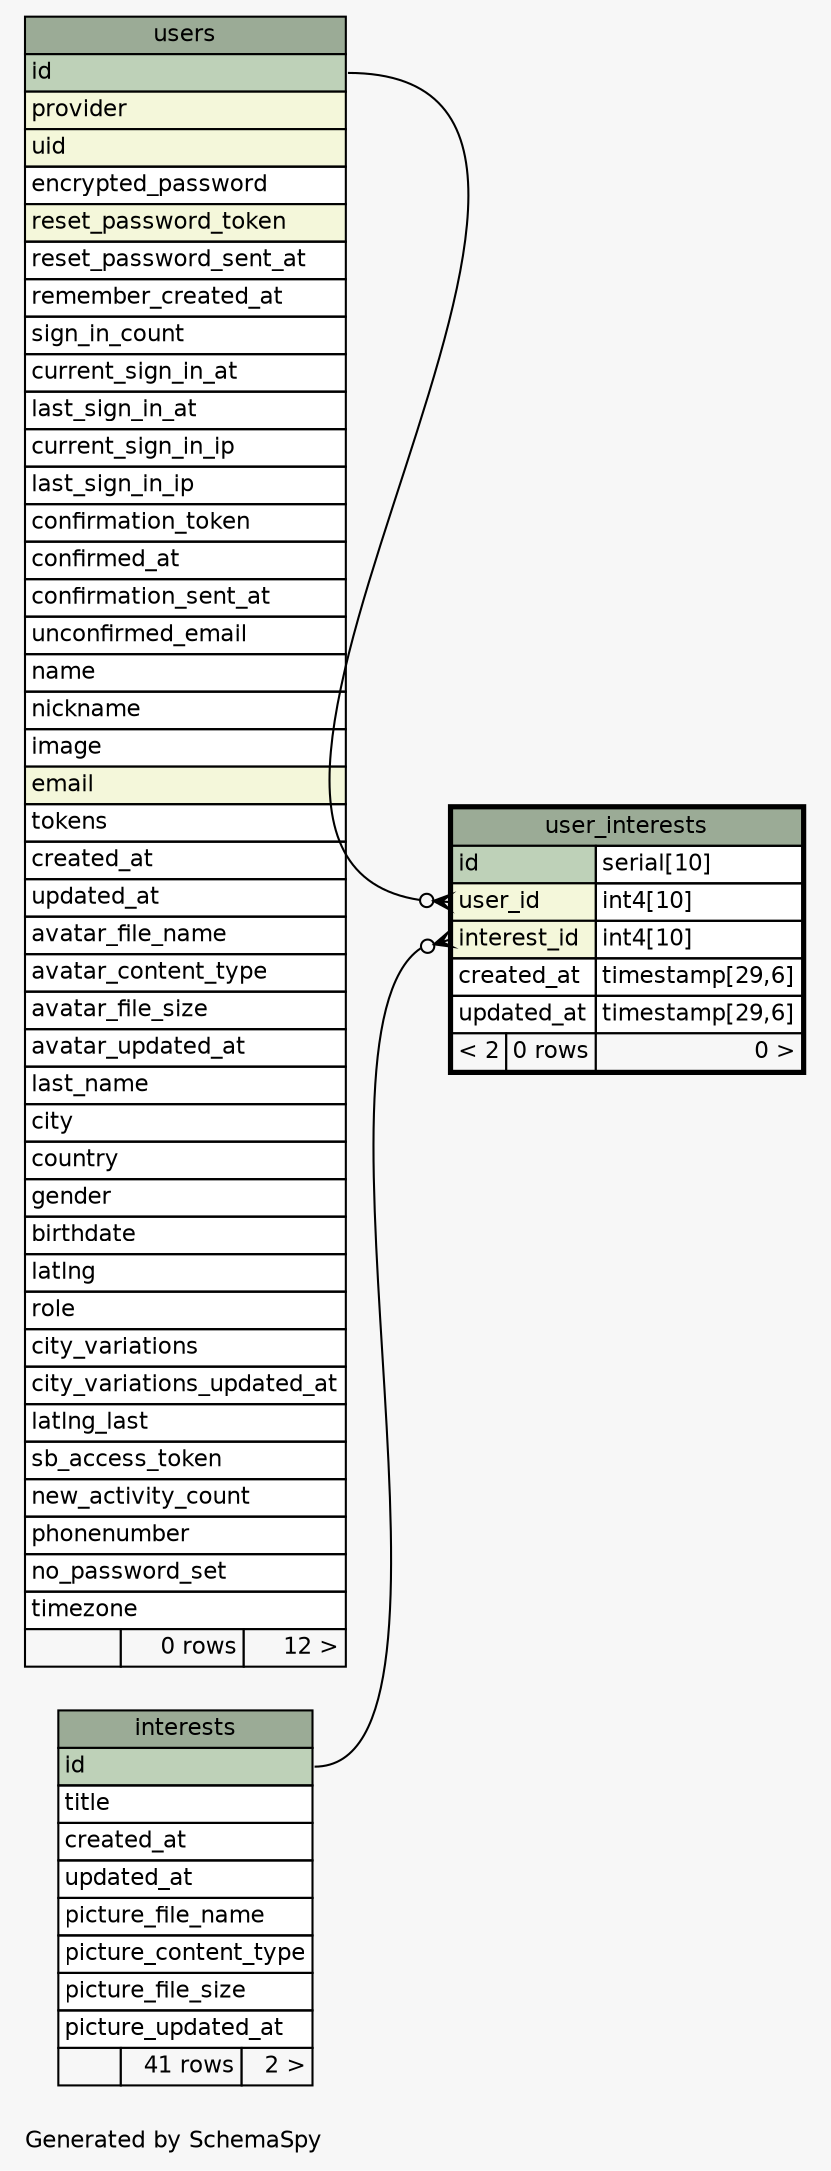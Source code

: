 // dot 2.38.0 on Linux 4.13.0-32-generic
// SchemaSpy rev 590
digraph "oneDegreeRelationshipsDiagram" {
  graph [
    rankdir="RL"
    bgcolor="#f7f7f7"
    label="\nGenerated by SchemaSpy"
    labeljust="l"
    nodesep="0.18"
    ranksep="0.46"
    fontname="Helvetica"
    fontsize="11"
  ];
  node [
    fontname="Helvetica"
    fontsize="11"
    shape="plaintext"
  ];
  edge [
    arrowsize="0.8"
  ];
  "user_interests":"interest_id":w -> "interests":"id":e [arrowhead=none dir=back arrowtail=crowodot];
  "user_interests":"user_id":w -> "users":"id":e [arrowhead=none dir=back arrowtail=crowodot];
  "interests" [
    label=<
    <TABLE BORDER="0" CELLBORDER="1" CELLSPACING="0" BGCOLOR="#ffffff">
      <TR><TD COLSPAN="3" BGCOLOR="#9bab96" ALIGN="CENTER">interests</TD></TR>
      <TR><TD PORT="id" COLSPAN="3" BGCOLOR="#bed1b8" ALIGN="LEFT">id</TD></TR>
      <TR><TD PORT="title" COLSPAN="3" ALIGN="LEFT">title</TD></TR>
      <TR><TD PORT="created_at" COLSPAN="3" ALIGN="LEFT">created_at</TD></TR>
      <TR><TD PORT="updated_at" COLSPAN="3" ALIGN="LEFT">updated_at</TD></TR>
      <TR><TD PORT="picture_file_name" COLSPAN="3" ALIGN="LEFT">picture_file_name</TD></TR>
      <TR><TD PORT="picture_content_type" COLSPAN="3" ALIGN="LEFT">picture_content_type</TD></TR>
      <TR><TD PORT="picture_file_size" COLSPAN="3" ALIGN="LEFT">picture_file_size</TD></TR>
      <TR><TD PORT="picture_updated_at" COLSPAN="3" ALIGN="LEFT">picture_updated_at</TD></TR>
      <TR><TD ALIGN="LEFT" BGCOLOR="#f7f7f7">  </TD><TD ALIGN="RIGHT" BGCOLOR="#f7f7f7">41 rows</TD><TD ALIGN="RIGHT" BGCOLOR="#f7f7f7">2 &gt;</TD></TR>
    </TABLE>>
    URL="interests.html"
    tooltip="interests"
  ];
  "user_interests" [
    label=<
    <TABLE BORDER="2" CELLBORDER="1" CELLSPACING="0" BGCOLOR="#ffffff">
      <TR><TD COLSPAN="3" BGCOLOR="#9bab96" ALIGN="CENTER">user_interests</TD></TR>
      <TR><TD PORT="id" COLSPAN="2" BGCOLOR="#bed1b8" ALIGN="LEFT">id</TD><TD PORT="id.type" ALIGN="LEFT">serial[10]</TD></TR>
      <TR><TD PORT="user_id" COLSPAN="2" BGCOLOR="#f4f7da" ALIGN="LEFT">user_id</TD><TD PORT="user_id.type" ALIGN="LEFT">int4[10]</TD></TR>
      <TR><TD PORT="interest_id" COLSPAN="2" BGCOLOR="#f4f7da" ALIGN="LEFT">interest_id</TD><TD PORT="interest_id.type" ALIGN="LEFT">int4[10]</TD></TR>
      <TR><TD PORT="created_at" COLSPAN="2" ALIGN="LEFT">created_at</TD><TD PORT="created_at.type" ALIGN="LEFT">timestamp[29,6]</TD></TR>
      <TR><TD PORT="updated_at" COLSPAN="2" ALIGN="LEFT">updated_at</TD><TD PORT="updated_at.type" ALIGN="LEFT">timestamp[29,6]</TD></TR>
      <TR><TD ALIGN="LEFT" BGCOLOR="#f7f7f7">&lt; 2</TD><TD ALIGN="RIGHT" BGCOLOR="#f7f7f7">0 rows</TD><TD ALIGN="RIGHT" BGCOLOR="#f7f7f7">0 &gt;</TD></TR>
    </TABLE>>
    URL="user_interests.html"
    tooltip="user_interests"
  ];
  "users" [
    label=<
    <TABLE BORDER="0" CELLBORDER="1" CELLSPACING="0" BGCOLOR="#ffffff">
      <TR><TD COLSPAN="3" BGCOLOR="#9bab96" ALIGN="CENTER">users</TD></TR>
      <TR><TD PORT="id" COLSPAN="3" BGCOLOR="#bed1b8" ALIGN="LEFT">id</TD></TR>
      <TR><TD PORT="provider" COLSPAN="3" BGCOLOR="#f4f7da" ALIGN="LEFT">provider</TD></TR>
      <TR><TD PORT="uid" COLSPAN="3" BGCOLOR="#f4f7da" ALIGN="LEFT">uid</TD></TR>
      <TR><TD PORT="encrypted_password" COLSPAN="3" ALIGN="LEFT">encrypted_password</TD></TR>
      <TR><TD PORT="reset_password_token" COLSPAN="3" BGCOLOR="#f4f7da" ALIGN="LEFT">reset_password_token</TD></TR>
      <TR><TD PORT="reset_password_sent_at" COLSPAN="3" ALIGN="LEFT">reset_password_sent_at</TD></TR>
      <TR><TD PORT="remember_created_at" COLSPAN="3" ALIGN="LEFT">remember_created_at</TD></TR>
      <TR><TD PORT="sign_in_count" COLSPAN="3" ALIGN="LEFT">sign_in_count</TD></TR>
      <TR><TD PORT="current_sign_in_at" COLSPAN="3" ALIGN="LEFT">current_sign_in_at</TD></TR>
      <TR><TD PORT="last_sign_in_at" COLSPAN="3" ALIGN="LEFT">last_sign_in_at</TD></TR>
      <TR><TD PORT="current_sign_in_ip" COLSPAN="3" ALIGN="LEFT">current_sign_in_ip</TD></TR>
      <TR><TD PORT="last_sign_in_ip" COLSPAN="3" ALIGN="LEFT">last_sign_in_ip</TD></TR>
      <TR><TD PORT="confirmation_token" COLSPAN="3" ALIGN="LEFT">confirmation_token</TD></TR>
      <TR><TD PORT="confirmed_at" COLSPAN="3" ALIGN="LEFT">confirmed_at</TD></TR>
      <TR><TD PORT="confirmation_sent_at" COLSPAN="3" ALIGN="LEFT">confirmation_sent_at</TD></TR>
      <TR><TD PORT="unconfirmed_email" COLSPAN="3" ALIGN="LEFT">unconfirmed_email</TD></TR>
      <TR><TD PORT="name" COLSPAN="3" ALIGN="LEFT">name</TD></TR>
      <TR><TD PORT="nickname" COLSPAN="3" ALIGN="LEFT">nickname</TD></TR>
      <TR><TD PORT="image" COLSPAN="3" ALIGN="LEFT">image</TD></TR>
      <TR><TD PORT="email" COLSPAN="3" BGCOLOR="#f4f7da" ALIGN="LEFT">email</TD></TR>
      <TR><TD PORT="tokens" COLSPAN="3" ALIGN="LEFT">tokens</TD></TR>
      <TR><TD PORT="created_at" COLSPAN="3" ALIGN="LEFT">created_at</TD></TR>
      <TR><TD PORT="updated_at" COLSPAN="3" ALIGN="LEFT">updated_at</TD></TR>
      <TR><TD PORT="avatar_file_name" COLSPAN="3" ALIGN="LEFT">avatar_file_name</TD></TR>
      <TR><TD PORT="avatar_content_type" COLSPAN="3" ALIGN="LEFT">avatar_content_type</TD></TR>
      <TR><TD PORT="avatar_file_size" COLSPAN="3" ALIGN="LEFT">avatar_file_size</TD></TR>
      <TR><TD PORT="avatar_updated_at" COLSPAN="3" ALIGN="LEFT">avatar_updated_at</TD></TR>
      <TR><TD PORT="last_name" COLSPAN="3" ALIGN="LEFT">last_name</TD></TR>
      <TR><TD PORT="city" COLSPAN="3" ALIGN="LEFT">city</TD></TR>
      <TR><TD PORT="country" COLSPAN="3" ALIGN="LEFT">country</TD></TR>
      <TR><TD PORT="gender" COLSPAN="3" ALIGN="LEFT">gender</TD></TR>
      <TR><TD PORT="birthdate" COLSPAN="3" ALIGN="LEFT">birthdate</TD></TR>
      <TR><TD PORT="latlng" COLSPAN="3" ALIGN="LEFT">latlng</TD></TR>
      <TR><TD PORT="role" COLSPAN="3" ALIGN="LEFT">role</TD></TR>
      <TR><TD PORT="city_variations" COLSPAN="3" ALIGN="LEFT">city_variations</TD></TR>
      <TR><TD PORT="city_variations_updated_at" COLSPAN="3" ALIGN="LEFT">city_variations_updated_at</TD></TR>
      <TR><TD PORT="latlng_last" COLSPAN="3" ALIGN="LEFT">latlng_last</TD></TR>
      <TR><TD PORT="sb_access_token" COLSPAN="3" ALIGN="LEFT">sb_access_token</TD></TR>
      <TR><TD PORT="new_activity_count" COLSPAN="3" ALIGN="LEFT">new_activity_count</TD></TR>
      <TR><TD PORT="phonenumber" COLSPAN="3" ALIGN="LEFT">phonenumber</TD></TR>
      <TR><TD PORT="no_password_set" COLSPAN="3" ALIGN="LEFT">no_password_set</TD></TR>
      <TR><TD PORT="timezone" COLSPAN="3" ALIGN="LEFT">timezone</TD></TR>
      <TR><TD ALIGN="LEFT" BGCOLOR="#f7f7f7">  </TD><TD ALIGN="RIGHT" BGCOLOR="#f7f7f7">0 rows</TD><TD ALIGN="RIGHT" BGCOLOR="#f7f7f7">12 &gt;</TD></TR>
    </TABLE>>
    URL="users.html"
    tooltip="users"
  ];
}
